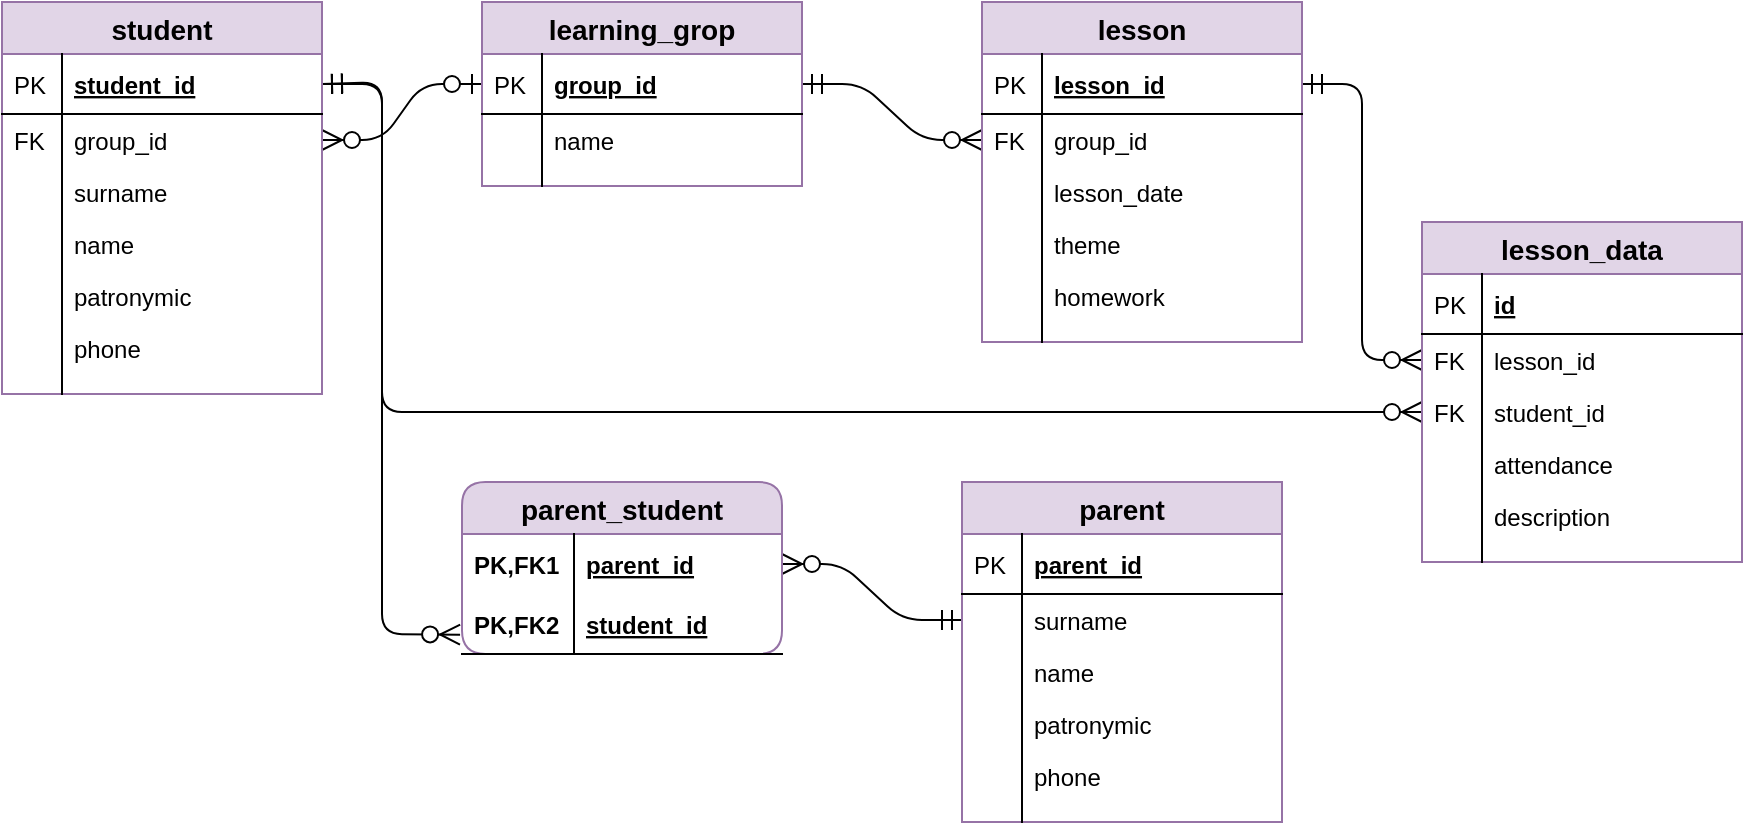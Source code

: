 <mxfile version="13.0.3" type="device"><diagram id="C5RBs43oDa-KdzZeNtuy" name="Page-1"><mxGraphModel dx="981" dy="567" grid="1" gridSize="10" guides="1" tooltips="1" connect="1" arrows="1" fold="1" page="1" pageScale="1" pageWidth="827" pageHeight="1169" math="0" shadow="0"><root><mxCell id="WIyWlLk6GJQsqaUBKTNV-0"/><mxCell id="WIyWlLk6GJQsqaUBKTNV-1" parent="WIyWlLk6GJQsqaUBKTNV-0"/><mxCell id="SQmpIjfrykfMQS4ch-XR-49" value="" style="edgeStyle=entityRelationEdgeStyle;fontSize=12;html=1;endArrow=ERzeroToOne;startArrow=ERzeroToMany;exitX=1;exitY=0.5;exitDx=0;exitDy=0;entryX=0;entryY=0.5;entryDx=0;entryDy=0;endSize=8;startSize=8;startFill=1;endFill=1;" edge="1" parent="WIyWlLk6GJQsqaUBKTNV-1" source="SQmpIjfrykfMQS4ch-XR-8" target="SQmpIjfrykfMQS4ch-XR-35"><mxGeometry width="100" height="100" relative="1" as="geometry"><mxPoint x="380" y="310" as="sourcePoint"/><mxPoint x="480" y="210" as="targetPoint"/></mxGeometry></mxCell><mxCell id="SQmpIjfrykfMQS4ch-XR-63" value="" style="edgeStyle=entityRelationEdgeStyle;fontSize=12;html=1;endArrow=ERzeroToMany;startArrow=ERmandOne;exitX=1;exitY=0.5;exitDx=0;exitDy=0;endSize=8;startSize=8;startFill=0;" edge="1" parent="WIyWlLk6GJQsqaUBKTNV-1" source="SQmpIjfrykfMQS4ch-XR-35" target="SQmpIjfrykfMQS4ch-XR-53"><mxGeometry width="100" height="100" relative="1" as="geometry"><mxPoint x="490" y="260" as="sourcePoint"/><mxPoint x="640" y="160" as="targetPoint"/></mxGeometry></mxCell><mxCell id="SQmpIjfrykfMQS4ch-XR-81" value="" style="edgeStyle=entityRelationEdgeStyle;fontSize=12;html=1;endArrow=ERzeroToMany;startArrow=ERmandOne;exitX=1;exitY=0.5;exitDx=0;exitDy=0;endSize=8;startSize=8;entryX=0;entryY=0.5;entryDx=0;entryDy=0;startFill=0;" edge="1" parent="WIyWlLk6GJQsqaUBKTNV-1" source="SQmpIjfrykfMQS4ch-XR-51" target="SQmpIjfrykfMQS4ch-XR-71"><mxGeometry width="100" height="100" relative="1" as="geometry"><mxPoint x="820" y="380" as="sourcePoint"/><mxPoint x="910" y="408" as="targetPoint"/></mxGeometry></mxCell><mxCell id="SQmpIjfrykfMQS4ch-XR-86" value="" style="endArrow=ERzeroToMany;html=1;rounded=1;fontSize=12;endSize=8;startFill=0;startArrow=ERmandOne;startSize=8;entryX=0;entryY=0.5;entryDx=0;entryDy=0;exitX=1;exitY=0.5;exitDx=0;exitDy=0;" edge="1" parent="WIyWlLk6GJQsqaUBKTNV-1" source="SQmpIjfrykfMQS4ch-XR-6" target="SQmpIjfrykfMQS4ch-XR-73"><mxGeometry width="50" height="50" relative="1" as="geometry"><mxPoint x="330" y="170" as="sourcePoint"/><mxPoint x="640" y="450" as="targetPoint"/><Array as="points"><mxPoint x="310" y="131"/><mxPoint x="310" y="295"/></Array></mxGeometry></mxCell><mxCell id="SQmpIjfrykfMQS4ch-XR-131" value="" style="edgeStyle=entityRelationEdgeStyle;fontSize=12;html=1;endArrow=ERmandOne;startArrow=ERzeroToMany;exitX=1;exitY=0.5;exitDx=0;exitDy=0;endSize=8;startSize=8;entryX=0;entryY=0.5;entryDx=0;entryDy=0;endFill=0;startFill=1;" edge="1" parent="WIyWlLk6GJQsqaUBKTNV-1" source="SQmpIjfrykfMQS4ch-XR-125" target="SQmpIjfrykfMQS4ch-XR-101"><mxGeometry width="100" height="100" relative="1" as="geometry"><mxPoint x="470" y="520" as="sourcePoint"/><mxPoint x="560" y="548" as="targetPoint"/></mxGeometry></mxCell><mxCell id="SQmpIjfrykfMQS4ch-XR-133" value="" style="endArrow=ERzeroToMany;html=1;rounded=1;fontSize=12;endSize=8;startFill=0;startArrow=ERmandOne;startSize=8;exitX=1;exitY=0.5;exitDx=0;exitDy=0;entryX=-0.006;entryY=0.678;entryDx=0;entryDy=0;entryPerimeter=0;" edge="1" parent="WIyWlLk6GJQsqaUBKTNV-1" source="SQmpIjfrykfMQS4ch-XR-6" target="SQmpIjfrykfMQS4ch-XR-127"><mxGeometry width="50" height="50" relative="1" as="geometry"><mxPoint x="290" y="141" as="sourcePoint"/><mxPoint x="320" y="430" as="targetPoint"/><Array as="points"><mxPoint x="310" y="130"/><mxPoint x="310" y="406"/></Array></mxGeometry></mxCell><mxCell id="SQmpIjfrykfMQS4ch-XR-5" value="student" style="swimlane;fontStyle=1;childLayout=stackLayout;horizontal=1;startSize=26;horizontalStack=0;resizeParent=1;resizeParentMax=0;resizeLast=0;collapsible=1;marginBottom=0;align=center;fontSize=14;fillColor=#e1d5e7;strokeColor=#9673a6;" vertex="1" parent="WIyWlLk6GJQsqaUBKTNV-1"><mxGeometry x="120" y="90" width="160" height="196" as="geometry"><mxRectangle x="80" y="480" width="80" height="26" as="alternateBounds"/></mxGeometry></mxCell><mxCell id="SQmpIjfrykfMQS4ch-XR-6" value="student_id" style="shape=partialRectangle;top=0;left=0;right=0;bottom=1;align=left;verticalAlign=middle;fillColor=none;spacingLeft=34;spacingRight=4;overflow=hidden;rotatable=0;points=[[0,0.5],[1,0.5]];portConstraint=eastwest;dropTarget=0;fontStyle=5;fontSize=12;" vertex="1" parent="SQmpIjfrykfMQS4ch-XR-5"><mxGeometry y="26" width="160" height="30" as="geometry"/></mxCell><mxCell id="SQmpIjfrykfMQS4ch-XR-7" value="PK" style="shape=partialRectangle;top=0;left=0;bottom=0;fillColor=none;align=left;verticalAlign=middle;spacingLeft=4;spacingRight=4;overflow=hidden;rotatable=0;points=[];portConstraint=eastwest;part=1;fontSize=12;" vertex="1" connectable="0" parent="SQmpIjfrykfMQS4ch-XR-6"><mxGeometry width="30" height="30" as="geometry"/></mxCell><mxCell id="SQmpIjfrykfMQS4ch-XR-8" value="group_id" style="shape=partialRectangle;top=0;left=0;right=0;bottom=0;align=left;verticalAlign=top;fillColor=none;spacingLeft=34;spacingRight=4;overflow=hidden;rotatable=0;points=[[0,0.5],[1,0.5]];portConstraint=eastwest;dropTarget=0;fontSize=12;" vertex="1" parent="SQmpIjfrykfMQS4ch-XR-5"><mxGeometry y="56" width="160" height="26" as="geometry"/></mxCell><mxCell id="SQmpIjfrykfMQS4ch-XR-9" value="FK" style="shape=partialRectangle;top=0;left=0;bottom=0;fillColor=none;align=left;verticalAlign=top;spacingLeft=4;spacingRight=4;overflow=hidden;rotatable=0;points=[];portConstraint=eastwest;part=1;fontSize=12;" vertex="1" connectable="0" parent="SQmpIjfrykfMQS4ch-XR-8"><mxGeometry width="30" height="26" as="geometry"/></mxCell><mxCell id="SQmpIjfrykfMQS4ch-XR-10" value="surname" style="shape=partialRectangle;top=0;left=0;right=0;bottom=0;align=left;verticalAlign=top;fillColor=none;spacingLeft=34;spacingRight=4;overflow=hidden;rotatable=0;points=[[0,0.5],[1,0.5]];portConstraint=eastwest;dropTarget=0;fontSize=12;" vertex="1" parent="SQmpIjfrykfMQS4ch-XR-5"><mxGeometry y="82" width="160" height="26" as="geometry"/></mxCell><mxCell id="SQmpIjfrykfMQS4ch-XR-11" value="" style="shape=partialRectangle;top=0;left=0;bottom=0;fillColor=none;align=left;verticalAlign=top;spacingLeft=4;spacingRight=4;overflow=hidden;rotatable=0;points=[];portConstraint=eastwest;part=1;fontSize=12;" vertex="1" connectable="0" parent="SQmpIjfrykfMQS4ch-XR-10"><mxGeometry width="30" height="26" as="geometry"/></mxCell><mxCell id="SQmpIjfrykfMQS4ch-XR-28" value="name" style="shape=partialRectangle;top=0;left=0;right=0;bottom=0;align=left;verticalAlign=top;fillColor=none;spacingLeft=34;spacingRight=4;overflow=hidden;rotatable=0;points=[[0,0.5],[1,0.5]];portConstraint=eastwest;dropTarget=0;fontSize=12;" vertex="1" parent="SQmpIjfrykfMQS4ch-XR-5"><mxGeometry y="108" width="160" height="26" as="geometry"/></mxCell><mxCell id="SQmpIjfrykfMQS4ch-XR-29" value="" style="shape=partialRectangle;top=0;left=0;bottom=0;fillColor=none;align=left;verticalAlign=top;spacingLeft=4;spacingRight=4;overflow=hidden;rotatable=0;points=[];portConstraint=eastwest;part=1;fontSize=12;" vertex="1" connectable="0" parent="SQmpIjfrykfMQS4ch-XR-28"><mxGeometry width="30" height="26" as="geometry"/></mxCell><mxCell id="SQmpIjfrykfMQS4ch-XR-30" value="patronymic" style="shape=partialRectangle;top=0;left=0;right=0;bottom=0;align=left;verticalAlign=top;fillColor=none;spacingLeft=34;spacingRight=4;overflow=hidden;rotatable=0;points=[[0,0.5],[1,0.5]];portConstraint=eastwest;dropTarget=0;fontSize=12;" vertex="1" parent="SQmpIjfrykfMQS4ch-XR-5"><mxGeometry y="134" width="160" height="26" as="geometry"/></mxCell><mxCell id="SQmpIjfrykfMQS4ch-XR-31" value="" style="shape=partialRectangle;top=0;left=0;bottom=0;fillColor=none;align=left;verticalAlign=top;spacingLeft=4;spacingRight=4;overflow=hidden;rotatable=0;points=[];portConstraint=eastwest;part=1;fontSize=12;" vertex="1" connectable="0" parent="SQmpIjfrykfMQS4ch-XR-30"><mxGeometry width="30" height="26" as="geometry"/></mxCell><mxCell id="SQmpIjfrykfMQS4ch-XR-32" value="phone" style="shape=partialRectangle;top=0;left=0;right=0;bottom=0;align=left;verticalAlign=top;fillColor=none;spacingLeft=34;spacingRight=4;overflow=hidden;rotatable=0;points=[[0,0.5],[1,0.5]];portConstraint=eastwest;dropTarget=0;fontSize=12;" vertex="1" parent="SQmpIjfrykfMQS4ch-XR-5"><mxGeometry y="160" width="160" height="26" as="geometry"/></mxCell><mxCell id="SQmpIjfrykfMQS4ch-XR-33" value="" style="shape=partialRectangle;top=0;left=0;bottom=0;fillColor=none;align=left;verticalAlign=top;spacingLeft=4;spacingRight=4;overflow=hidden;rotatable=0;points=[];portConstraint=eastwest;part=1;fontSize=12;" vertex="1" connectable="0" parent="SQmpIjfrykfMQS4ch-XR-32"><mxGeometry width="30" height="26" as="geometry"/></mxCell><mxCell id="SQmpIjfrykfMQS4ch-XR-14" value="" style="shape=partialRectangle;top=0;left=0;right=0;bottom=0;align=left;verticalAlign=top;fillColor=none;spacingLeft=34;spacingRight=4;overflow=hidden;rotatable=0;points=[[0,0.5],[1,0.5]];portConstraint=eastwest;dropTarget=0;fontSize=12;" vertex="1" parent="SQmpIjfrykfMQS4ch-XR-5"><mxGeometry y="186" width="160" height="10" as="geometry"/></mxCell><mxCell id="SQmpIjfrykfMQS4ch-XR-15" value="" style="shape=partialRectangle;top=0;left=0;bottom=0;fillColor=none;align=left;verticalAlign=top;spacingLeft=4;spacingRight=4;overflow=hidden;rotatable=0;points=[];portConstraint=eastwest;part=1;fontSize=12;" vertex="1" connectable="0" parent="SQmpIjfrykfMQS4ch-XR-14"><mxGeometry width="30" height="10" as="geometry"/></mxCell><mxCell id="SQmpIjfrykfMQS4ch-XR-34" value="learning_grop" style="swimlane;fontStyle=1;childLayout=stackLayout;horizontal=1;startSize=26;horizontalStack=0;resizeParent=1;resizeParentMax=0;resizeLast=0;collapsible=1;marginBottom=0;align=center;fontSize=14;fillColor=#e1d5e7;strokeColor=#9673a6;" vertex="1" parent="WIyWlLk6GJQsqaUBKTNV-1"><mxGeometry x="360" y="90" width="160" height="92" as="geometry"><mxRectangle x="80" y="480" width="80" height="26" as="alternateBounds"/></mxGeometry></mxCell><mxCell id="SQmpIjfrykfMQS4ch-XR-35" value="group_id" style="shape=partialRectangle;top=0;left=0;right=0;bottom=1;align=left;verticalAlign=middle;fillColor=none;spacingLeft=34;spacingRight=4;overflow=hidden;rotatable=0;points=[[0,0.5],[1,0.5]];portConstraint=eastwest;dropTarget=0;fontStyle=5;fontSize=12;" vertex="1" parent="SQmpIjfrykfMQS4ch-XR-34"><mxGeometry y="26" width="160" height="30" as="geometry"/></mxCell><mxCell id="SQmpIjfrykfMQS4ch-XR-36" value="PK" style="shape=partialRectangle;top=0;left=0;bottom=0;fillColor=none;align=left;verticalAlign=middle;spacingLeft=4;spacingRight=4;overflow=hidden;rotatable=0;points=[];portConstraint=eastwest;part=1;fontSize=12;" vertex="1" connectable="0" parent="SQmpIjfrykfMQS4ch-XR-35"><mxGeometry width="30" height="30" as="geometry"/></mxCell><mxCell id="SQmpIjfrykfMQS4ch-XR-37" value="name" style="shape=partialRectangle;top=0;left=0;right=0;bottom=0;align=left;verticalAlign=top;fillColor=none;spacingLeft=34;spacingRight=4;overflow=hidden;rotatable=0;points=[[0,0.5],[1,0.5]];portConstraint=eastwest;dropTarget=0;fontSize=12;" vertex="1" parent="SQmpIjfrykfMQS4ch-XR-34"><mxGeometry y="56" width="160" height="26" as="geometry"/></mxCell><mxCell id="SQmpIjfrykfMQS4ch-XR-38" value="" style="shape=partialRectangle;top=0;left=0;bottom=0;fillColor=none;align=left;verticalAlign=top;spacingLeft=4;spacingRight=4;overflow=hidden;rotatable=0;points=[];portConstraint=eastwest;part=1;fontSize=12;" vertex="1" connectable="0" parent="SQmpIjfrykfMQS4ch-XR-37"><mxGeometry width="30" height="26" as="geometry"/></mxCell><mxCell id="SQmpIjfrykfMQS4ch-XR-47" value="" style="shape=partialRectangle;top=0;left=0;right=0;bottom=0;align=left;verticalAlign=top;fillColor=none;spacingLeft=34;spacingRight=4;overflow=hidden;rotatable=0;points=[[0,0.5],[1,0.5]];portConstraint=eastwest;dropTarget=0;fontSize=12;" vertex="1" parent="SQmpIjfrykfMQS4ch-XR-34"><mxGeometry y="82" width="160" height="10" as="geometry"/></mxCell><mxCell id="SQmpIjfrykfMQS4ch-XR-48" value="" style="shape=partialRectangle;top=0;left=0;bottom=0;fillColor=none;align=left;verticalAlign=top;spacingLeft=4;spacingRight=4;overflow=hidden;rotatable=0;points=[];portConstraint=eastwest;part=1;fontSize=12;" vertex="1" connectable="0" parent="SQmpIjfrykfMQS4ch-XR-47"><mxGeometry width="30" height="10" as="geometry"/></mxCell><mxCell id="SQmpIjfrykfMQS4ch-XR-50" value="lesson" style="swimlane;fontStyle=1;childLayout=stackLayout;horizontal=1;startSize=26;horizontalStack=0;resizeParent=1;resizeParentMax=0;resizeLast=0;collapsible=1;marginBottom=0;align=center;fontSize=14;fillColor=#e1d5e7;strokeColor=#9673a6;" vertex="1" parent="WIyWlLk6GJQsqaUBKTNV-1"><mxGeometry x="610" y="90" width="160" height="170" as="geometry"><mxRectangle x="80" y="480" width="80" height="26" as="alternateBounds"/></mxGeometry></mxCell><mxCell id="SQmpIjfrykfMQS4ch-XR-51" value="lesson_id" style="shape=partialRectangle;top=0;left=0;right=0;bottom=1;align=left;verticalAlign=middle;fillColor=none;spacingLeft=34;spacingRight=4;overflow=hidden;rotatable=0;points=[[0,0.5],[1,0.5]];portConstraint=eastwest;dropTarget=0;fontStyle=5;fontSize=12;" vertex="1" parent="SQmpIjfrykfMQS4ch-XR-50"><mxGeometry y="26" width="160" height="30" as="geometry"/></mxCell><mxCell id="SQmpIjfrykfMQS4ch-XR-52" value="PK" style="shape=partialRectangle;top=0;left=0;bottom=0;fillColor=none;align=left;verticalAlign=middle;spacingLeft=4;spacingRight=4;overflow=hidden;rotatable=0;points=[];portConstraint=eastwest;part=1;fontSize=12;" vertex="1" connectable="0" parent="SQmpIjfrykfMQS4ch-XR-51"><mxGeometry width="30" height="30" as="geometry"/></mxCell><mxCell id="SQmpIjfrykfMQS4ch-XR-53" value="group_id" style="shape=partialRectangle;top=0;left=0;right=0;bottom=0;align=left;verticalAlign=top;fillColor=none;spacingLeft=34;spacingRight=4;overflow=hidden;rotatable=0;points=[[0,0.5],[1,0.5]];portConstraint=eastwest;dropTarget=0;fontSize=12;" vertex="1" parent="SQmpIjfrykfMQS4ch-XR-50"><mxGeometry y="56" width="160" height="26" as="geometry"/></mxCell><mxCell id="SQmpIjfrykfMQS4ch-XR-54" value="FK" style="shape=partialRectangle;top=0;left=0;bottom=0;fillColor=none;align=left;verticalAlign=top;spacingLeft=4;spacingRight=4;overflow=hidden;rotatable=0;points=[];portConstraint=eastwest;part=1;fontSize=12;" vertex="1" connectable="0" parent="SQmpIjfrykfMQS4ch-XR-53"><mxGeometry width="30" height="26" as="geometry"/></mxCell><mxCell id="SQmpIjfrykfMQS4ch-XR-57" value="lesson_date" style="shape=partialRectangle;top=0;left=0;right=0;bottom=0;align=left;verticalAlign=top;fillColor=none;spacingLeft=34;spacingRight=4;overflow=hidden;rotatable=0;points=[[0,0.5],[1,0.5]];portConstraint=eastwest;dropTarget=0;fontSize=12;" vertex="1" parent="SQmpIjfrykfMQS4ch-XR-50"><mxGeometry y="82" width="160" height="26" as="geometry"/></mxCell><mxCell id="SQmpIjfrykfMQS4ch-XR-58" value="" style="shape=partialRectangle;top=0;left=0;bottom=0;fillColor=none;align=left;verticalAlign=top;spacingLeft=4;spacingRight=4;overflow=hidden;rotatable=0;points=[];portConstraint=eastwest;part=1;fontSize=12;" vertex="1" connectable="0" parent="SQmpIjfrykfMQS4ch-XR-57"><mxGeometry width="30" height="26" as="geometry"/></mxCell><mxCell id="SQmpIjfrykfMQS4ch-XR-59" value="theme" style="shape=partialRectangle;top=0;left=0;right=0;bottom=0;align=left;verticalAlign=top;fillColor=none;spacingLeft=34;spacingRight=4;overflow=hidden;rotatable=0;points=[[0,0.5],[1,0.5]];portConstraint=eastwest;dropTarget=0;fontSize=12;" vertex="1" parent="SQmpIjfrykfMQS4ch-XR-50"><mxGeometry y="108" width="160" height="26" as="geometry"/></mxCell><mxCell id="SQmpIjfrykfMQS4ch-XR-60" value="" style="shape=partialRectangle;top=0;left=0;bottom=0;fillColor=none;align=left;verticalAlign=top;spacingLeft=4;spacingRight=4;overflow=hidden;rotatable=0;points=[];portConstraint=eastwest;part=1;fontSize=12;" vertex="1" connectable="0" parent="SQmpIjfrykfMQS4ch-XR-59"><mxGeometry width="30" height="26" as="geometry"/></mxCell><mxCell id="SQmpIjfrykfMQS4ch-XR-61" value="homework" style="shape=partialRectangle;top=0;left=0;right=0;bottom=0;align=left;verticalAlign=top;fillColor=none;spacingLeft=34;spacingRight=4;overflow=hidden;rotatable=0;points=[[0,0.5],[1,0.5]];portConstraint=eastwest;dropTarget=0;fontSize=12;" vertex="1" parent="SQmpIjfrykfMQS4ch-XR-50"><mxGeometry y="134" width="160" height="26" as="geometry"/></mxCell><mxCell id="SQmpIjfrykfMQS4ch-XR-62" value="" style="shape=partialRectangle;top=0;left=0;bottom=0;fillColor=none;align=left;verticalAlign=top;spacingLeft=4;spacingRight=4;overflow=hidden;rotatable=0;points=[];portConstraint=eastwest;part=1;fontSize=12;" vertex="1" connectable="0" parent="SQmpIjfrykfMQS4ch-XR-61"><mxGeometry width="30" height="26" as="geometry"/></mxCell><mxCell id="SQmpIjfrykfMQS4ch-XR-55" value="" style="shape=partialRectangle;top=0;left=0;right=0;bottom=0;align=left;verticalAlign=top;fillColor=none;spacingLeft=34;spacingRight=4;overflow=hidden;rotatable=0;points=[[0,0.5],[1,0.5]];portConstraint=eastwest;dropTarget=0;fontSize=12;" vertex="1" parent="SQmpIjfrykfMQS4ch-XR-50"><mxGeometry y="160" width="160" height="10" as="geometry"/></mxCell><mxCell id="SQmpIjfrykfMQS4ch-XR-56" value="" style="shape=partialRectangle;top=0;left=0;bottom=0;fillColor=none;align=left;verticalAlign=top;spacingLeft=4;spacingRight=4;overflow=hidden;rotatable=0;points=[];portConstraint=eastwest;part=1;fontSize=12;" vertex="1" connectable="0" parent="SQmpIjfrykfMQS4ch-XR-55"><mxGeometry width="30" height="10" as="geometry"/></mxCell><mxCell id="SQmpIjfrykfMQS4ch-XR-68" value="lesson_data" style="swimlane;fontStyle=1;childLayout=stackLayout;horizontal=1;startSize=26;horizontalStack=0;resizeParent=1;resizeParentMax=0;resizeLast=0;collapsible=1;marginBottom=0;align=center;fontSize=14;fillColor=#e1d5e7;strokeColor=#9673a6;" vertex="1" parent="WIyWlLk6GJQsqaUBKTNV-1"><mxGeometry x="830" y="200" width="160" height="170" as="geometry"><mxRectangle x="80" y="480" width="80" height="26" as="alternateBounds"/></mxGeometry></mxCell><mxCell id="SQmpIjfrykfMQS4ch-XR-69" value="id" style="shape=partialRectangle;top=0;left=0;right=0;bottom=1;align=left;verticalAlign=middle;fillColor=none;spacingLeft=34;spacingRight=4;overflow=hidden;rotatable=0;points=[[0,0.5],[1,0.5]];portConstraint=eastwest;dropTarget=0;fontStyle=5;fontSize=12;" vertex="1" parent="SQmpIjfrykfMQS4ch-XR-68"><mxGeometry y="26" width="160" height="30" as="geometry"/></mxCell><mxCell id="SQmpIjfrykfMQS4ch-XR-70" value="PK" style="shape=partialRectangle;top=0;left=0;bottom=0;fillColor=none;align=left;verticalAlign=middle;spacingLeft=4;spacingRight=4;overflow=hidden;rotatable=0;points=[];portConstraint=eastwest;part=1;fontSize=12;" vertex="1" connectable="0" parent="SQmpIjfrykfMQS4ch-XR-69"><mxGeometry width="30" height="30" as="geometry"/></mxCell><mxCell id="SQmpIjfrykfMQS4ch-XR-71" value="lesson_id" style="shape=partialRectangle;top=0;left=0;right=0;bottom=0;align=left;verticalAlign=top;fillColor=none;spacingLeft=34;spacingRight=4;overflow=hidden;rotatable=0;points=[[0,0.5],[1,0.5]];portConstraint=eastwest;dropTarget=0;fontSize=12;" vertex="1" parent="SQmpIjfrykfMQS4ch-XR-68"><mxGeometry y="56" width="160" height="26" as="geometry"/></mxCell><mxCell id="SQmpIjfrykfMQS4ch-XR-72" value="FK" style="shape=partialRectangle;top=0;left=0;bottom=0;fillColor=none;align=left;verticalAlign=top;spacingLeft=4;spacingRight=4;overflow=hidden;rotatable=0;points=[];portConstraint=eastwest;part=1;fontSize=12;" vertex="1" connectable="0" parent="SQmpIjfrykfMQS4ch-XR-71"><mxGeometry width="30" height="26" as="geometry"/></mxCell><mxCell id="SQmpIjfrykfMQS4ch-XR-73" value="student_id" style="shape=partialRectangle;top=0;left=0;right=0;bottom=0;align=left;verticalAlign=top;fillColor=none;spacingLeft=34;spacingRight=4;overflow=hidden;rotatable=0;points=[[0,0.5],[1,0.5]];portConstraint=eastwest;dropTarget=0;fontSize=12;" vertex="1" parent="SQmpIjfrykfMQS4ch-XR-68"><mxGeometry y="82" width="160" height="26" as="geometry"/></mxCell><mxCell id="SQmpIjfrykfMQS4ch-XR-74" value="FK" style="shape=partialRectangle;top=0;left=0;bottom=0;fillColor=none;align=left;verticalAlign=top;spacingLeft=4;spacingRight=4;overflow=hidden;rotatable=0;points=[];portConstraint=eastwest;part=1;fontSize=12;" vertex="1" connectable="0" parent="SQmpIjfrykfMQS4ch-XR-73"><mxGeometry width="30" height="26" as="geometry"/></mxCell><mxCell id="SQmpIjfrykfMQS4ch-XR-75" value="attendance" style="shape=partialRectangle;top=0;left=0;right=0;bottom=0;align=left;verticalAlign=top;fillColor=none;spacingLeft=34;spacingRight=4;overflow=hidden;rotatable=0;points=[[0,0.5],[1,0.5]];portConstraint=eastwest;dropTarget=0;fontSize=12;" vertex="1" parent="SQmpIjfrykfMQS4ch-XR-68"><mxGeometry y="108" width="160" height="26" as="geometry"/></mxCell><mxCell id="SQmpIjfrykfMQS4ch-XR-76" value="" style="shape=partialRectangle;top=0;left=0;bottom=0;fillColor=none;align=left;verticalAlign=top;spacingLeft=4;spacingRight=4;overflow=hidden;rotatable=0;points=[];portConstraint=eastwest;part=1;fontSize=12;" vertex="1" connectable="0" parent="SQmpIjfrykfMQS4ch-XR-75"><mxGeometry width="30" height="26" as="geometry"/></mxCell><mxCell id="SQmpIjfrykfMQS4ch-XR-77" value="description" style="shape=partialRectangle;top=0;left=0;right=0;bottom=0;align=left;verticalAlign=top;fillColor=none;spacingLeft=34;spacingRight=4;overflow=hidden;rotatable=0;points=[[0,0.5],[1,0.5]];portConstraint=eastwest;dropTarget=0;fontSize=12;" vertex="1" parent="SQmpIjfrykfMQS4ch-XR-68"><mxGeometry y="134" width="160" height="26" as="geometry"/></mxCell><mxCell id="SQmpIjfrykfMQS4ch-XR-78" value="" style="shape=partialRectangle;top=0;left=0;bottom=0;fillColor=none;align=left;verticalAlign=top;spacingLeft=4;spacingRight=4;overflow=hidden;rotatable=0;points=[];portConstraint=eastwest;part=1;fontSize=12;" vertex="1" connectable="0" parent="SQmpIjfrykfMQS4ch-XR-77"><mxGeometry width="30" height="26" as="geometry"/></mxCell><mxCell id="SQmpIjfrykfMQS4ch-XR-79" value="" style="shape=partialRectangle;top=0;left=0;right=0;bottom=0;align=left;verticalAlign=top;fillColor=none;spacingLeft=34;spacingRight=4;overflow=hidden;rotatable=0;points=[[0,0.5],[1,0.5]];portConstraint=eastwest;dropTarget=0;fontSize=12;" vertex="1" parent="SQmpIjfrykfMQS4ch-XR-68"><mxGeometry y="160" width="160" height="10" as="geometry"/></mxCell><mxCell id="SQmpIjfrykfMQS4ch-XR-80" value="" style="shape=partialRectangle;top=0;left=0;bottom=0;fillColor=none;align=left;verticalAlign=top;spacingLeft=4;spacingRight=4;overflow=hidden;rotatable=0;points=[];portConstraint=eastwest;part=1;fontSize=12;" vertex="1" connectable="0" parent="SQmpIjfrykfMQS4ch-XR-79"><mxGeometry width="30" height="10" as="geometry"/></mxCell><mxCell id="SQmpIjfrykfMQS4ch-XR-124" value="parent_student" style="swimlane;fontStyle=1;childLayout=stackLayout;horizontal=1;startSize=26;horizontalStack=0;resizeParent=1;resizeParentMax=0;resizeLast=0;collapsible=1;marginBottom=0;align=center;fontSize=14;strokeColor=#9673a6;fillColor=#e1d5e7;rounded=1;" vertex="1" parent="WIyWlLk6GJQsqaUBKTNV-1"><mxGeometry x="350" y="330" width="160" height="86" as="geometry"/></mxCell><mxCell id="SQmpIjfrykfMQS4ch-XR-125" value="parent_id" style="shape=partialRectangle;top=0;left=0;right=0;bottom=0;align=left;verticalAlign=middle;fillColor=none;spacingLeft=60;spacingRight=4;overflow=hidden;rotatable=0;points=[[0,0.5],[1,0.5]];portConstraint=eastwest;dropTarget=0;fontStyle=5;fontSize=12;" vertex="1" parent="SQmpIjfrykfMQS4ch-XR-124"><mxGeometry y="26" width="160" height="30" as="geometry"/></mxCell><mxCell id="SQmpIjfrykfMQS4ch-XR-126" value="PK,FK1" style="shape=partialRectangle;fontStyle=1;top=0;left=0;bottom=0;fillColor=none;align=left;verticalAlign=middle;spacingLeft=4;spacingRight=4;overflow=hidden;rotatable=0;points=[];portConstraint=eastwest;part=1;fontSize=12;" vertex="1" connectable="0" parent="SQmpIjfrykfMQS4ch-XR-125"><mxGeometry width="56" height="30" as="geometry"/></mxCell><mxCell id="SQmpIjfrykfMQS4ch-XR-127" value="student_id" style="shape=partialRectangle;top=0;left=0;right=0;bottom=1;align=left;verticalAlign=middle;fillColor=none;spacingLeft=60;spacingRight=4;overflow=hidden;rotatable=0;points=[[0,0.5],[1,0.5]];portConstraint=eastwest;dropTarget=0;fontStyle=5;fontSize=12;" vertex="1" parent="SQmpIjfrykfMQS4ch-XR-124"><mxGeometry y="56" width="160" height="30" as="geometry"/></mxCell><mxCell id="SQmpIjfrykfMQS4ch-XR-128" value="PK,FK2" style="shape=partialRectangle;fontStyle=1;top=0;left=0;bottom=0;fillColor=none;align=left;verticalAlign=middle;spacingLeft=4;spacingRight=4;overflow=hidden;rotatable=0;points=[];portConstraint=eastwest;part=1;fontSize=12;" vertex="1" connectable="0" parent="SQmpIjfrykfMQS4ch-XR-127"><mxGeometry width="56" height="30" as="geometry"/></mxCell><mxCell id="SQmpIjfrykfMQS4ch-XR-94" value="parent" style="swimlane;fontStyle=1;childLayout=stackLayout;horizontal=1;startSize=26;horizontalStack=0;resizeParent=1;resizeParentMax=0;resizeLast=0;collapsible=1;marginBottom=0;align=center;fontSize=14;fillColor=#e1d5e7;strokeColor=#9673a6;" vertex="1" parent="WIyWlLk6GJQsqaUBKTNV-1"><mxGeometry x="600" y="330" width="160" height="170" as="geometry"><mxRectangle x="80" y="480" width="80" height="26" as="alternateBounds"/></mxGeometry></mxCell><mxCell id="SQmpIjfrykfMQS4ch-XR-95" value="parent_id" style="shape=partialRectangle;top=0;left=0;right=0;bottom=1;align=left;verticalAlign=middle;fillColor=none;spacingLeft=34;spacingRight=4;overflow=hidden;rotatable=0;points=[[0,0.5],[1,0.5]];portConstraint=eastwest;dropTarget=0;fontStyle=5;fontSize=12;" vertex="1" parent="SQmpIjfrykfMQS4ch-XR-94"><mxGeometry y="26" width="160" height="30" as="geometry"/></mxCell><mxCell id="SQmpIjfrykfMQS4ch-XR-96" value="PK" style="shape=partialRectangle;top=0;left=0;bottom=0;fillColor=none;align=left;verticalAlign=middle;spacingLeft=4;spacingRight=4;overflow=hidden;rotatable=0;points=[];portConstraint=eastwest;part=1;fontSize=12;" vertex="1" connectable="0" parent="SQmpIjfrykfMQS4ch-XR-95"><mxGeometry width="30" height="30" as="geometry"/></mxCell><mxCell id="SQmpIjfrykfMQS4ch-XR-101" value="surname" style="shape=partialRectangle;top=0;left=0;right=0;bottom=0;align=left;verticalAlign=top;fillColor=none;spacingLeft=34;spacingRight=4;overflow=hidden;rotatable=0;points=[[0,0.5],[1,0.5]];portConstraint=eastwest;dropTarget=0;fontSize=12;" vertex="1" parent="SQmpIjfrykfMQS4ch-XR-94"><mxGeometry y="56" width="160" height="26" as="geometry"/></mxCell><mxCell id="SQmpIjfrykfMQS4ch-XR-102" value="" style="shape=partialRectangle;top=0;left=0;bottom=0;fillColor=none;align=left;verticalAlign=top;spacingLeft=4;spacingRight=4;overflow=hidden;rotatable=0;points=[];portConstraint=eastwest;part=1;fontSize=12;" vertex="1" connectable="0" parent="SQmpIjfrykfMQS4ch-XR-101"><mxGeometry width="30" height="26" as="geometry"/></mxCell><mxCell id="SQmpIjfrykfMQS4ch-XR-103" value="name" style="shape=partialRectangle;top=0;left=0;right=0;bottom=0;align=left;verticalAlign=top;fillColor=none;spacingLeft=34;spacingRight=4;overflow=hidden;rotatable=0;points=[[0,0.5],[1,0.5]];portConstraint=eastwest;dropTarget=0;fontSize=12;" vertex="1" parent="SQmpIjfrykfMQS4ch-XR-94"><mxGeometry y="82" width="160" height="26" as="geometry"/></mxCell><mxCell id="SQmpIjfrykfMQS4ch-XR-104" value="" style="shape=partialRectangle;top=0;left=0;bottom=0;fillColor=none;align=left;verticalAlign=top;spacingLeft=4;spacingRight=4;overflow=hidden;rotatable=0;points=[];portConstraint=eastwest;part=1;fontSize=12;" vertex="1" connectable="0" parent="SQmpIjfrykfMQS4ch-XR-103"><mxGeometry width="30" height="26" as="geometry"/></mxCell><mxCell id="SQmpIjfrykfMQS4ch-XR-107" value="patronymic" style="shape=partialRectangle;top=0;left=0;right=0;bottom=0;align=left;verticalAlign=top;fillColor=none;spacingLeft=34;spacingRight=4;overflow=hidden;rotatable=0;points=[[0,0.5],[1,0.5]];portConstraint=eastwest;dropTarget=0;fontSize=12;" vertex="1" parent="SQmpIjfrykfMQS4ch-XR-94"><mxGeometry y="108" width="160" height="26" as="geometry"/></mxCell><mxCell id="SQmpIjfrykfMQS4ch-XR-108" value="" style="shape=partialRectangle;top=0;left=0;bottom=0;fillColor=none;align=left;verticalAlign=top;spacingLeft=4;spacingRight=4;overflow=hidden;rotatable=0;points=[];portConstraint=eastwest;part=1;fontSize=12;" vertex="1" connectable="0" parent="SQmpIjfrykfMQS4ch-XR-107"><mxGeometry width="30" height="26" as="geometry"/></mxCell><mxCell id="SQmpIjfrykfMQS4ch-XR-109" value="phone" style="shape=partialRectangle;top=0;left=0;right=0;bottom=0;align=left;verticalAlign=top;fillColor=none;spacingLeft=34;spacingRight=4;overflow=hidden;rotatable=0;points=[[0,0.5],[1,0.5]];portConstraint=eastwest;dropTarget=0;fontSize=12;" vertex="1" parent="SQmpIjfrykfMQS4ch-XR-94"><mxGeometry y="134" width="160" height="26" as="geometry"/></mxCell><mxCell id="SQmpIjfrykfMQS4ch-XR-110" value="" style="shape=partialRectangle;top=0;left=0;bottom=0;fillColor=none;align=left;verticalAlign=top;spacingLeft=4;spacingRight=4;overflow=hidden;rotatable=0;points=[];portConstraint=eastwest;part=1;fontSize=12;" vertex="1" connectable="0" parent="SQmpIjfrykfMQS4ch-XR-109"><mxGeometry width="30" height="26" as="geometry"/></mxCell><mxCell id="SQmpIjfrykfMQS4ch-XR-105" value="" style="shape=partialRectangle;top=0;left=0;right=0;bottom=0;align=left;verticalAlign=top;fillColor=none;spacingLeft=34;spacingRight=4;overflow=hidden;rotatable=0;points=[[0,0.5],[1,0.5]];portConstraint=eastwest;dropTarget=0;fontSize=12;" vertex="1" parent="SQmpIjfrykfMQS4ch-XR-94"><mxGeometry y="160" width="160" height="10" as="geometry"/></mxCell><mxCell id="SQmpIjfrykfMQS4ch-XR-106" value="" style="shape=partialRectangle;top=0;left=0;bottom=0;fillColor=none;align=left;verticalAlign=top;spacingLeft=4;spacingRight=4;overflow=hidden;rotatable=0;points=[];portConstraint=eastwest;part=1;fontSize=12;" vertex="1" connectable="0" parent="SQmpIjfrykfMQS4ch-XR-105"><mxGeometry width="30" height="10" as="geometry"/></mxCell></root></mxGraphModel></diagram></mxfile>